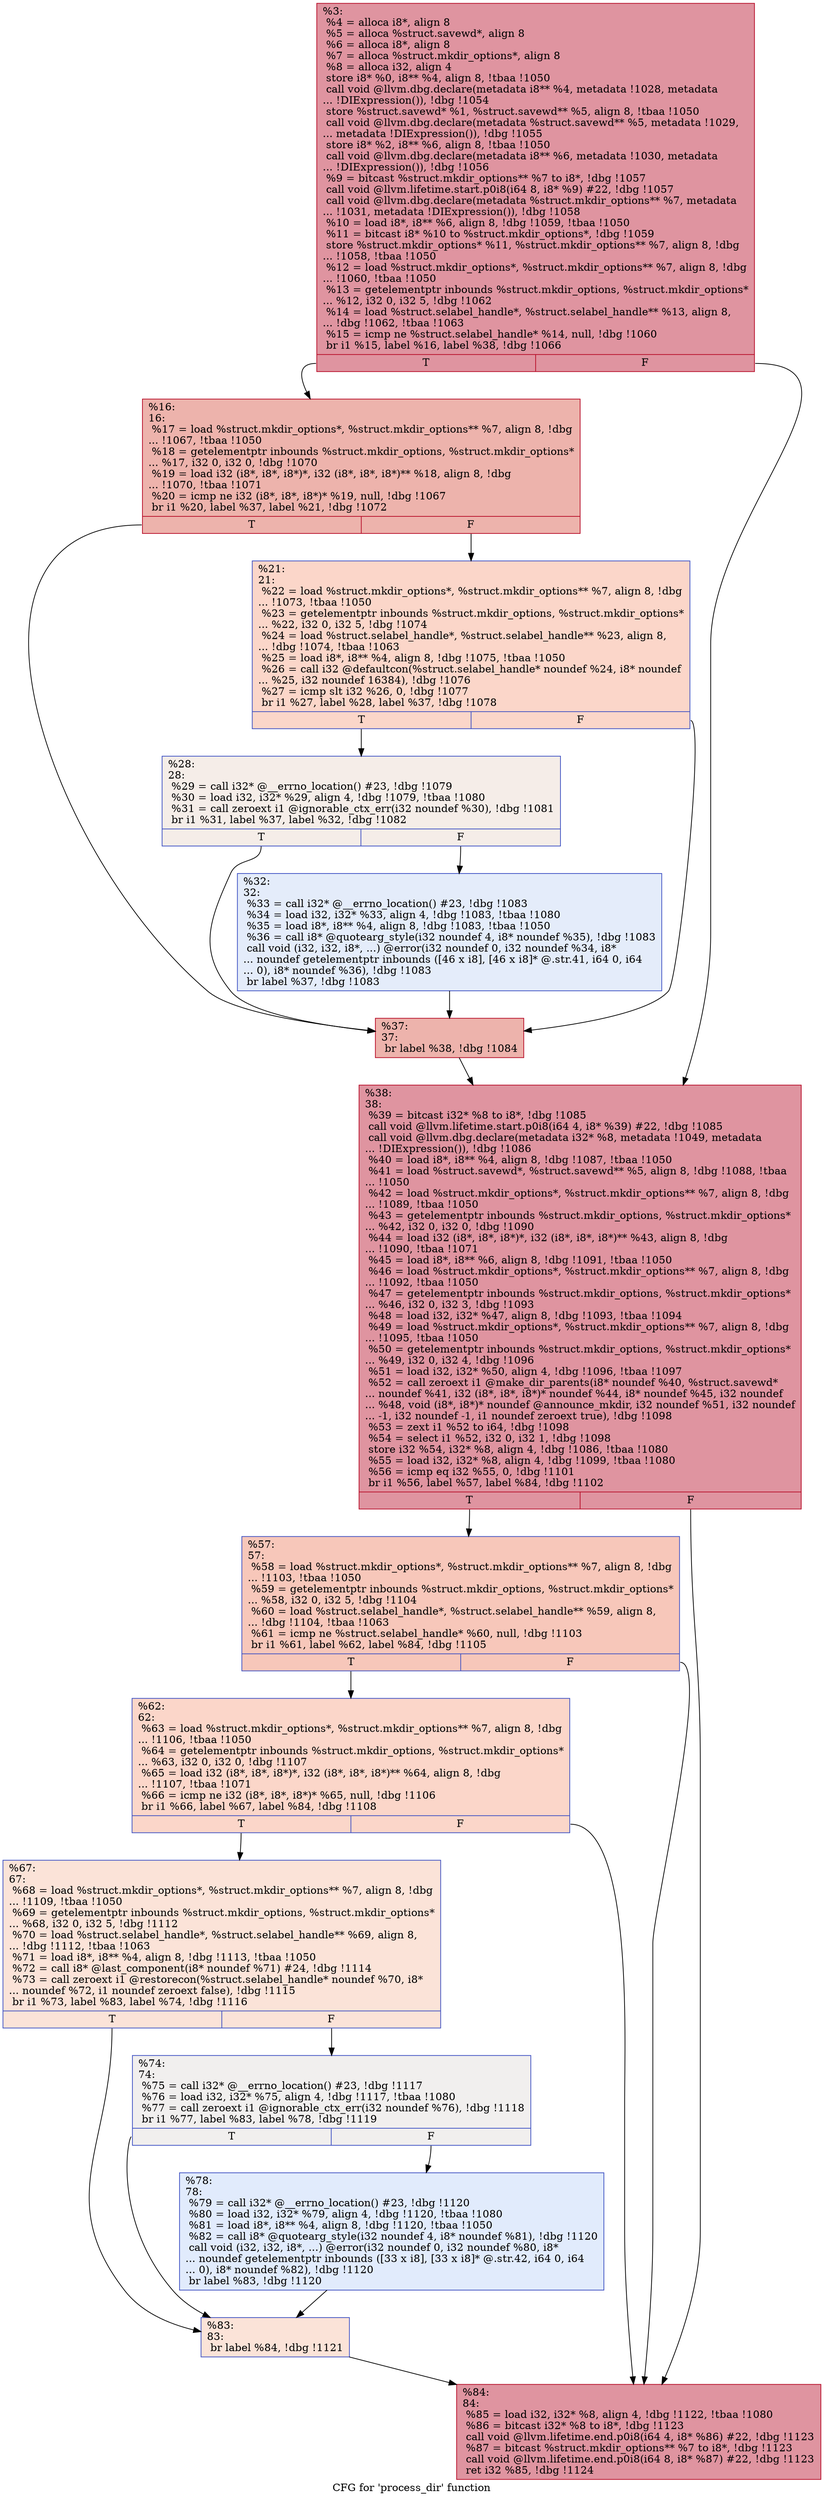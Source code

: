 digraph "CFG for 'process_dir' function" {
	label="CFG for 'process_dir' function";

	Node0xfe06d0 [shape=record,color="#b70d28ff", style=filled, fillcolor="#b70d2870",label="{%3:\l  %4 = alloca i8*, align 8\l  %5 = alloca %struct.savewd*, align 8\l  %6 = alloca i8*, align 8\l  %7 = alloca %struct.mkdir_options*, align 8\l  %8 = alloca i32, align 4\l  store i8* %0, i8** %4, align 8, !tbaa !1050\l  call void @llvm.dbg.declare(metadata i8** %4, metadata !1028, metadata\l... !DIExpression()), !dbg !1054\l  store %struct.savewd* %1, %struct.savewd** %5, align 8, !tbaa !1050\l  call void @llvm.dbg.declare(metadata %struct.savewd** %5, metadata !1029,\l... metadata !DIExpression()), !dbg !1055\l  store i8* %2, i8** %6, align 8, !tbaa !1050\l  call void @llvm.dbg.declare(metadata i8** %6, metadata !1030, metadata\l... !DIExpression()), !dbg !1056\l  %9 = bitcast %struct.mkdir_options** %7 to i8*, !dbg !1057\l  call void @llvm.lifetime.start.p0i8(i64 8, i8* %9) #22, !dbg !1057\l  call void @llvm.dbg.declare(metadata %struct.mkdir_options** %7, metadata\l... !1031, metadata !DIExpression()), !dbg !1058\l  %10 = load i8*, i8** %6, align 8, !dbg !1059, !tbaa !1050\l  %11 = bitcast i8* %10 to %struct.mkdir_options*, !dbg !1059\l  store %struct.mkdir_options* %11, %struct.mkdir_options** %7, align 8, !dbg\l... !1058, !tbaa !1050\l  %12 = load %struct.mkdir_options*, %struct.mkdir_options** %7, align 8, !dbg\l... !1060, !tbaa !1050\l  %13 = getelementptr inbounds %struct.mkdir_options, %struct.mkdir_options*\l... %12, i32 0, i32 5, !dbg !1062\l  %14 = load %struct.selabel_handle*, %struct.selabel_handle** %13, align 8,\l... !dbg !1062, !tbaa !1063\l  %15 = icmp ne %struct.selabel_handle* %14, null, !dbg !1060\l  br i1 %15, label %16, label %38, !dbg !1066\l|{<s0>T|<s1>F}}"];
	Node0xfe06d0:s0 -> Node0xfe0c50;
	Node0xfe06d0:s1 -> Node0xfe0de0;
	Node0xfe0c50 [shape=record,color="#b70d28ff", style=filled, fillcolor="#d6524470",label="{%16:\l16:                                               \l  %17 = load %struct.mkdir_options*, %struct.mkdir_options** %7, align 8, !dbg\l... !1067, !tbaa !1050\l  %18 = getelementptr inbounds %struct.mkdir_options, %struct.mkdir_options*\l... %17, i32 0, i32 0, !dbg !1070\l  %19 = load i32 (i8*, i8*, i8*)*, i32 (i8*, i8*, i8*)** %18, align 8, !dbg\l... !1070, !tbaa !1071\l  %20 = icmp ne i32 (i8*, i8*, i8*)* %19, null, !dbg !1067\l  br i1 %20, label %37, label %21, !dbg !1072\l|{<s0>T|<s1>F}}"];
	Node0xfe0c50:s0 -> Node0xfe0d90;
	Node0xfe0c50:s1 -> Node0xfe0ca0;
	Node0xfe0ca0 [shape=record,color="#3d50c3ff", style=filled, fillcolor="#f6a38570",label="{%21:\l21:                                               \l  %22 = load %struct.mkdir_options*, %struct.mkdir_options** %7, align 8, !dbg\l... !1073, !tbaa !1050\l  %23 = getelementptr inbounds %struct.mkdir_options, %struct.mkdir_options*\l... %22, i32 0, i32 5, !dbg !1074\l  %24 = load %struct.selabel_handle*, %struct.selabel_handle** %23, align 8,\l... !dbg !1074, !tbaa !1063\l  %25 = load i8*, i8** %4, align 8, !dbg !1075, !tbaa !1050\l  %26 = call i32 @defaultcon(%struct.selabel_handle* noundef %24, i8* noundef\l... %25, i32 noundef 16384), !dbg !1076\l  %27 = icmp slt i32 %26, 0, !dbg !1077\l  br i1 %27, label %28, label %37, !dbg !1078\l|{<s0>T|<s1>F}}"];
	Node0xfe0ca0:s0 -> Node0xfe0cf0;
	Node0xfe0ca0:s1 -> Node0xfe0d90;
	Node0xfe0cf0 [shape=record,color="#3d50c3ff", style=filled, fillcolor="#e8d6cc70",label="{%28:\l28:                                               \l  %29 = call i32* @__errno_location() #23, !dbg !1079\l  %30 = load i32, i32* %29, align 4, !dbg !1079, !tbaa !1080\l  %31 = call zeroext i1 @ignorable_ctx_err(i32 noundef %30), !dbg !1081\l  br i1 %31, label %37, label %32, !dbg !1082\l|{<s0>T|<s1>F}}"];
	Node0xfe0cf0:s0 -> Node0xfe0d90;
	Node0xfe0cf0:s1 -> Node0xfe0d40;
	Node0xfe0d40 [shape=record,color="#3d50c3ff", style=filled, fillcolor="#c1d4f470",label="{%32:\l32:                                               \l  %33 = call i32* @__errno_location() #23, !dbg !1083\l  %34 = load i32, i32* %33, align 4, !dbg !1083, !tbaa !1080\l  %35 = load i8*, i8** %4, align 8, !dbg !1083, !tbaa !1050\l  %36 = call i8* @quotearg_style(i32 noundef 4, i8* noundef %35), !dbg !1083\l  call void (i32, i32, i8*, ...) @error(i32 noundef 0, i32 noundef %34, i8*\l... noundef getelementptr inbounds ([46 x i8], [46 x i8]* @.str.41, i64 0, i64\l... 0), i8* noundef %36), !dbg !1083\l  br label %37, !dbg !1083\l}"];
	Node0xfe0d40 -> Node0xfe0d90;
	Node0xfe0d90 [shape=record,color="#b70d28ff", style=filled, fillcolor="#d6524470",label="{%37:\l37:                                               \l  br label %38, !dbg !1084\l}"];
	Node0xfe0d90 -> Node0xfe0de0;
	Node0xfe0de0 [shape=record,color="#b70d28ff", style=filled, fillcolor="#b70d2870",label="{%38:\l38:                                               \l  %39 = bitcast i32* %8 to i8*, !dbg !1085\l  call void @llvm.lifetime.start.p0i8(i64 4, i8* %39) #22, !dbg !1085\l  call void @llvm.dbg.declare(metadata i32* %8, metadata !1049, metadata\l... !DIExpression()), !dbg !1086\l  %40 = load i8*, i8** %4, align 8, !dbg !1087, !tbaa !1050\l  %41 = load %struct.savewd*, %struct.savewd** %5, align 8, !dbg !1088, !tbaa\l... !1050\l  %42 = load %struct.mkdir_options*, %struct.mkdir_options** %7, align 8, !dbg\l... !1089, !tbaa !1050\l  %43 = getelementptr inbounds %struct.mkdir_options, %struct.mkdir_options*\l... %42, i32 0, i32 0, !dbg !1090\l  %44 = load i32 (i8*, i8*, i8*)*, i32 (i8*, i8*, i8*)** %43, align 8, !dbg\l... !1090, !tbaa !1071\l  %45 = load i8*, i8** %6, align 8, !dbg !1091, !tbaa !1050\l  %46 = load %struct.mkdir_options*, %struct.mkdir_options** %7, align 8, !dbg\l... !1092, !tbaa !1050\l  %47 = getelementptr inbounds %struct.mkdir_options, %struct.mkdir_options*\l... %46, i32 0, i32 3, !dbg !1093\l  %48 = load i32, i32* %47, align 8, !dbg !1093, !tbaa !1094\l  %49 = load %struct.mkdir_options*, %struct.mkdir_options** %7, align 8, !dbg\l... !1095, !tbaa !1050\l  %50 = getelementptr inbounds %struct.mkdir_options, %struct.mkdir_options*\l... %49, i32 0, i32 4, !dbg !1096\l  %51 = load i32, i32* %50, align 4, !dbg !1096, !tbaa !1097\l  %52 = call zeroext i1 @make_dir_parents(i8* noundef %40, %struct.savewd*\l... noundef %41, i32 (i8*, i8*, i8*)* noundef %44, i8* noundef %45, i32 noundef\l... %48, void (i8*, i8*)* noundef @announce_mkdir, i32 noundef %51, i32 noundef\l... -1, i32 noundef -1, i1 noundef zeroext true), !dbg !1098\l  %53 = zext i1 %52 to i64, !dbg !1098\l  %54 = select i1 %52, i32 0, i32 1, !dbg !1098\l  store i32 %54, i32* %8, align 4, !dbg !1086, !tbaa !1080\l  %55 = load i32, i32* %8, align 4, !dbg !1099, !tbaa !1080\l  %56 = icmp eq i32 %55, 0, !dbg !1101\l  br i1 %56, label %57, label %84, !dbg !1102\l|{<s0>T|<s1>F}}"];
	Node0xfe0de0:s0 -> Node0xfe0e30;
	Node0xfe0de0:s1 -> Node0xfe1010;
	Node0xfe0e30 [shape=record,color="#3d50c3ff", style=filled, fillcolor="#ec7f6370",label="{%57:\l57:                                               \l  %58 = load %struct.mkdir_options*, %struct.mkdir_options** %7, align 8, !dbg\l... !1103, !tbaa !1050\l  %59 = getelementptr inbounds %struct.mkdir_options, %struct.mkdir_options*\l... %58, i32 0, i32 5, !dbg !1104\l  %60 = load %struct.selabel_handle*, %struct.selabel_handle** %59, align 8,\l... !dbg !1104, !tbaa !1063\l  %61 = icmp ne %struct.selabel_handle* %60, null, !dbg !1103\l  br i1 %61, label %62, label %84, !dbg !1105\l|{<s0>T|<s1>F}}"];
	Node0xfe0e30:s0 -> Node0xfe0e80;
	Node0xfe0e30:s1 -> Node0xfe1010;
	Node0xfe0e80 [shape=record,color="#3d50c3ff", style=filled, fillcolor="#f6a38570",label="{%62:\l62:                                               \l  %63 = load %struct.mkdir_options*, %struct.mkdir_options** %7, align 8, !dbg\l... !1106, !tbaa !1050\l  %64 = getelementptr inbounds %struct.mkdir_options, %struct.mkdir_options*\l... %63, i32 0, i32 0, !dbg !1107\l  %65 = load i32 (i8*, i8*, i8*)*, i32 (i8*, i8*, i8*)** %64, align 8, !dbg\l... !1107, !tbaa !1071\l  %66 = icmp ne i32 (i8*, i8*, i8*)* %65, null, !dbg !1106\l  br i1 %66, label %67, label %84, !dbg !1108\l|{<s0>T|<s1>F}}"];
	Node0xfe0e80:s0 -> Node0xfe0ed0;
	Node0xfe0e80:s1 -> Node0xfe1010;
	Node0xfe0ed0 [shape=record,color="#3d50c3ff", style=filled, fillcolor="#f6bfa670",label="{%67:\l67:                                               \l  %68 = load %struct.mkdir_options*, %struct.mkdir_options** %7, align 8, !dbg\l... !1109, !tbaa !1050\l  %69 = getelementptr inbounds %struct.mkdir_options, %struct.mkdir_options*\l... %68, i32 0, i32 5, !dbg !1112\l  %70 = load %struct.selabel_handle*, %struct.selabel_handle** %69, align 8,\l... !dbg !1112, !tbaa !1063\l  %71 = load i8*, i8** %4, align 8, !dbg !1113, !tbaa !1050\l  %72 = call i8* @last_component(i8* noundef %71) #24, !dbg !1114\l  %73 = call zeroext i1 @restorecon(%struct.selabel_handle* noundef %70, i8*\l... noundef %72, i1 noundef zeroext false), !dbg !1115\l  br i1 %73, label %83, label %74, !dbg !1116\l|{<s0>T|<s1>F}}"];
	Node0xfe0ed0:s0 -> Node0xfe0fc0;
	Node0xfe0ed0:s1 -> Node0xfe0f20;
	Node0xfe0f20 [shape=record,color="#3d50c3ff", style=filled, fillcolor="#e0dbd870",label="{%74:\l74:                                               \l  %75 = call i32* @__errno_location() #23, !dbg !1117\l  %76 = load i32, i32* %75, align 4, !dbg !1117, !tbaa !1080\l  %77 = call zeroext i1 @ignorable_ctx_err(i32 noundef %76), !dbg !1118\l  br i1 %77, label %83, label %78, !dbg !1119\l|{<s0>T|<s1>F}}"];
	Node0xfe0f20:s0 -> Node0xfe0fc0;
	Node0xfe0f20:s1 -> Node0xfe0f70;
	Node0xfe0f70 [shape=record,color="#3d50c3ff", style=filled, fillcolor="#bbd1f870",label="{%78:\l78:                                               \l  %79 = call i32* @__errno_location() #23, !dbg !1120\l  %80 = load i32, i32* %79, align 4, !dbg !1120, !tbaa !1080\l  %81 = load i8*, i8** %4, align 8, !dbg !1120, !tbaa !1050\l  %82 = call i8* @quotearg_style(i32 noundef 4, i8* noundef %81), !dbg !1120\l  call void (i32, i32, i8*, ...) @error(i32 noundef 0, i32 noundef %80, i8*\l... noundef getelementptr inbounds ([33 x i8], [33 x i8]* @.str.42, i64 0, i64\l... 0), i8* noundef %82), !dbg !1120\l  br label %83, !dbg !1120\l}"];
	Node0xfe0f70 -> Node0xfe0fc0;
	Node0xfe0fc0 [shape=record,color="#3d50c3ff", style=filled, fillcolor="#f6bfa670",label="{%83:\l83:                                               \l  br label %84, !dbg !1121\l}"];
	Node0xfe0fc0 -> Node0xfe1010;
	Node0xfe1010 [shape=record,color="#b70d28ff", style=filled, fillcolor="#b70d2870",label="{%84:\l84:                                               \l  %85 = load i32, i32* %8, align 4, !dbg !1122, !tbaa !1080\l  %86 = bitcast i32* %8 to i8*, !dbg !1123\l  call void @llvm.lifetime.end.p0i8(i64 4, i8* %86) #22, !dbg !1123\l  %87 = bitcast %struct.mkdir_options** %7 to i8*, !dbg !1123\l  call void @llvm.lifetime.end.p0i8(i64 8, i8* %87) #22, !dbg !1123\l  ret i32 %85, !dbg !1124\l}"];
}
